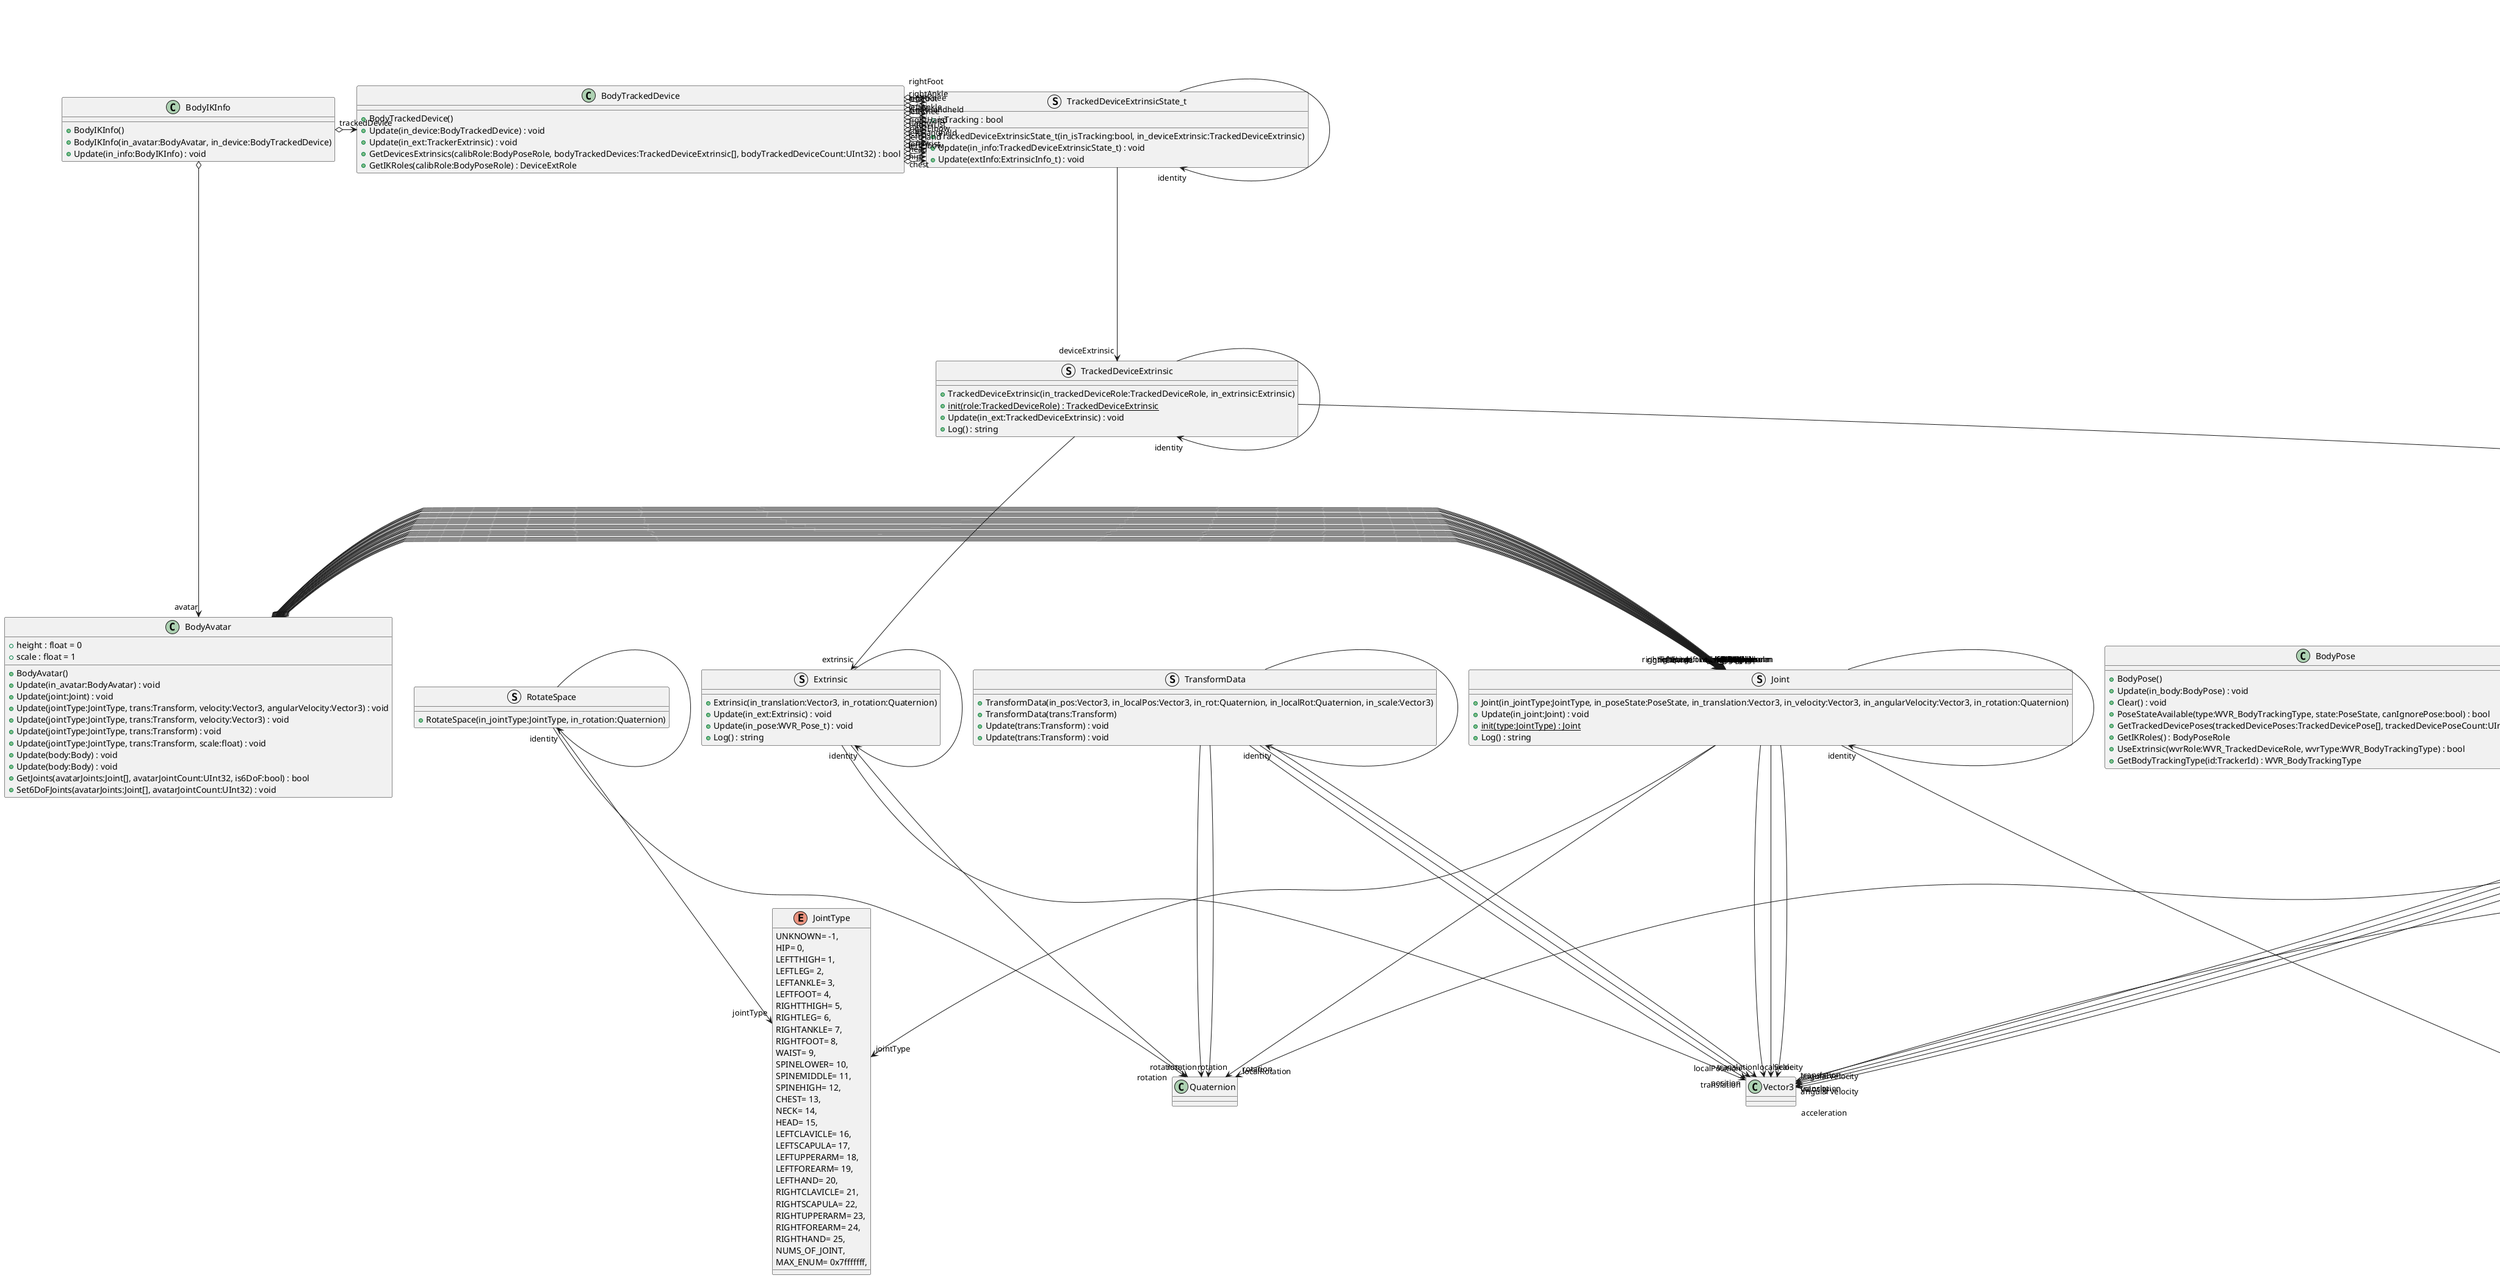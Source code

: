 @startuml
enum BodyTrackingResult {
    SUCCESS= 0,
    ERROR_IK_NOT_UPDATED= 1,
    ERROR_INVALID_ARGUMENT= 2,
    ERROR_IK_NOT_DESTROYED= 3,
    ERROR_BODYTRACKINGMODE_NOT_FOUND= 100,
    ERROR_TRACKER_AMOUNT_FAILED= 101,
    ERROR_SKELETONID_NOT_FOUND= 102,
    ERROR_INPUTPOSE_NOT_VALID= 103,
    ERROR_NOT_CALIBRATED= 104,
    ERROR_BODYTRACKINGMODE_NOT_ALIGNED= 105,
    ERROR_AVATAR_INIT_FAILED= 106,
    ERROR_CALIBRATE_FAILED= 107,
    ERROR_COMPUTE_FAILED= 108,
    ERROR_TABLE_STATIC= 109,
    ERROR_SOLVER_NOT_FOUND= 110,
    ERROR_NOT_INITIALIZATION= 111,
    ERROR_JOINT_NOT_FOUND= 112,
    ERROR_FATAL_ERROR= 255,
}
enum DeviceExtRole {
    Unknown= 0,
    Arm_Wrist= (UInt64)(1 << (Int32)TrackedDeviceRole.ROLE_HEAD
			| 1 << (Int32)TrackedDeviceRole.ROLE_LEFTWRIST | 1 << (Int32)TrackedDeviceRole.ROLE_RIGHTWRIST),
    UpperBody_Wrist= (UInt64)(Arm_Wrist | 1 << (Int32)TrackedDeviceRole.ROLE_HIP),
    FullBody_Wrist_Ankle= (UInt64)(UpperBody_Wrist | 1 << (Int32)TrackedDeviceRole.ROLE_LEFTANKLE | 1 << (Int32)TrackedDeviceRole.ROLE_RIGHTANKLE),
    FullBody_Wrist_Foot= (UInt64)(UpperBody_Wrist | 1 << (Int32)TrackedDeviceRole.ROLE_LEFTFOOT | 1 << (Int32)TrackedDeviceRole.ROLE_RIGHTFOOT),
    Arm_Handheld_Hand= (UInt64)(1 << (Int32)TrackedDeviceRole.ROLE_HEAD
			| 1 << (Int32)TrackedDeviceRole.ROLE_LEFTHAND | 1 << (Int32)TrackedDeviceRole.ROLE_RIGHTHAND
			| 1 << (Int32)TrackedDeviceRole.ROLE_LEFTHANDHELD | 1 << (Int32)TrackedDeviceRole.ROLE_RIGHTHANDHELD),
    UpperBody_Handheld_Hand= (UInt64)(Arm_Handheld_Hand | 1 << (Int32)TrackedDeviceRole.ROLE_HIP),
    FullBody_Handheld_Hand_Ankle= (UInt64)(UpperBody_Handheld_Hand | 1 << (Int32)TrackedDeviceRole.ROLE_LEFTANKLE | 1 << (Int32)TrackedDeviceRole.ROLE_RIGHTANKLE),
    FullBody_Handheld_Hand_Foot= (UInt64)(UpperBody_Handheld_Hand | 1 << (Int32)TrackedDeviceRole.ROLE_LEFTFOOT | 1 << (Int32)TrackedDeviceRole.ROLE_RIGHTFOOT),
    UpperBody_Handheld_Hand_Knee_Ankle= (UInt64)(UpperBody_Handheld_Hand
			| 1 << (Int32)TrackedDeviceRole.ROLE_LEFTKNEE | 1 << (Int32)TrackedDeviceRole.ROLE_RIGHTKNEE
			| 1 << (Int32)TrackedDeviceRole.ROLE_LEFTANKLE | 1 << (Int32)TrackedDeviceRole.ROLE_RIGHTANKLE),
}
enum BodyPoseRole {
    Unknown= 0,
    Arm_Wrist= (UInt64)(1 << (Int32)TrackedDeviceRole.ROLE_HEAD | 1 << (Int32)TrackedDeviceRole.ROLE_LEFTWRIST | 1 << (Int32)TrackedDeviceRole.ROLE_RIGHTWRIST),
    UpperBody_Wrist= (UInt64)(Arm_Wrist | 1 << (Int32)TrackedDeviceRole.ROLE_HIP),
    FullBody_Wrist_Ankle= (UInt64)(UpperBody_Wrist | 1 << (Int32)TrackedDeviceRole.ROLE_LEFTANKLE | 1 << (Int32)TrackedDeviceRole.ROLE_RIGHTANKLE),
    FullBody_Wrist_Foot= (UInt64)(UpperBody_Wrist | 1 << (Int32)TrackedDeviceRole.ROLE_LEFTFOOT | 1 << (Int32)TrackedDeviceRole.ROLE_RIGHTFOOT),
    Arm_Handheld= (UInt64)(1 << (Int32)TrackedDeviceRole.ROLE_HEAD | 1 << (Int32)TrackedDeviceRole.ROLE_LEFTHANDHELD | 1 << (Int32)TrackedDeviceRole.ROLE_RIGHTHANDHELD),
    UpperBody_Handheld= (UInt64)(Arm_Handheld | 1 << (Int32)TrackedDeviceRole.ROLE_HIP),
    FullBody_Handheld_Ankle= (UInt64)(UpperBody_Handheld | 1 << (Int32)TrackedDeviceRole.ROLE_LEFTANKLE | 1 << (Int32)TrackedDeviceRole.ROLE_RIGHTANKLE),
    FullBody_Handheld_Foot= (UInt64)(UpperBody_Handheld | 1 << (Int32)TrackedDeviceRole.ROLE_LEFTFOOT | 1 << (Int32)TrackedDeviceRole.ROLE_RIGHTFOOT),
    Arm_Hand= (UInt64)(1 << (Int32)TrackedDeviceRole.ROLE_HEAD | 1 << (Int32)TrackedDeviceRole.ROLE_LEFTHAND | 1 << (Int32)TrackedDeviceRole.ROLE_RIGHTHAND),
    UpperBody_Hand= (UInt64)(Arm_Hand | 1 << (Int32)TrackedDeviceRole.ROLE_HIP),
    FullBody_Hand_Ankle= (UInt64)(UpperBody_Hand | 1 << (Int32)TrackedDeviceRole.ROLE_LEFTANKLE | 1 << (Int32)TrackedDeviceRole.ROLE_RIGHTANKLE),
    FullBody_Hand_Foot= (UInt64)(UpperBody_Hand | 1 << (Int32)TrackedDeviceRole.ROLE_LEFTFOOT | 1 << (Int32)TrackedDeviceRole.ROLE_RIGHTFOOT),
    UpperBody_Handheld_Knee_Ankle= (UInt64)(UpperBody_Handheld
			| 1 << ((Int32)TrackedDeviceRole.ROLE_LEFTKNEE) | 1 << ((Int32)TrackedDeviceRole.ROLE_RIGHTKNEE)
			| 1 << (Int32)TrackedDeviceRole.ROLE_LEFTANKLE | 1 << (Int32)TrackedDeviceRole.ROLE_RIGHTANKLE),
    UpperBody_Hand_Knee_Ankle= (UInt64)(UpperBody_Hand
			| 1 << ((Int32)TrackedDeviceRole.ROLE_LEFTKNEE) | 1 << ((Int32)TrackedDeviceRole.ROLE_RIGHTKNEE)
			| 1 << (Int32)TrackedDeviceRole.ROLE_LEFTANKLE | 1 << (Int32)TrackedDeviceRole.ROLE_RIGHTANKLE),
}
struct TransformData {
    + TransformData(in_pos:Vector3, in_localPos:Vector3, in_rot:Quaternion, in_localRot:Quaternion, in_scale:Vector3)
    + TransformData(trans:Transform)
    + Update(trans:Transform) : void
    + Update(trans:Transform) : void
}
class BodyAvatar {
    + height : float = 0
    + scale : float = 1
    + BodyAvatar()
    + Update(in_avatar:BodyAvatar) : void
    + Update(joint:Joint) : void
    + Update(jointType:JointType, trans:Transform, velocity:Vector3, angularVelocity:Vector3) : void
    + Update(jointType:JointType, trans:Transform, velocity:Vector3) : void
    + Update(jointType:JointType, trans:Transform) : void
    + Update(jointType:JointType, trans:Transform, scale:float) : void
    + Update(body:Body) : void
    + Update(body:Body) : void
    + GetJoints(avatarJoints:Joint[], avatarJointCount:UInt32, is6DoF:bool) : bool
    + Set6DoFJoints(avatarJoints:Joint[], avatarJointCount:UInt32) : void
}
struct ExtrinsicVector4_t {
    + GetExtrinsic() : Extrinsic
    + ExtrinsicVector4_t(in_tra:Vector3, in_rot:Vector4)
    + Update(in_ext:ExtrinsicVector4_t) : void
    + Update(in_ext:Extrinsic) : void
    + Update(in_pose:WVR_Pose_t) : void
    + Log() : string
}
struct ExtrinsicInfo_t {
    + isTracking : bool
    + ExtrinsicInfo_t(in_isTracking:bool, in_extrinsic:ExtrinsicVector4_t)
    + Init() : void
    + Update(in_info:ExtrinsicInfo_t) : void
    + Update(in_ext:ExtrinsicVector4_t) : void
    + Update(pose:WVR_Pose_t) : void
    + Update(in_ext:Extrinsic) : void
    + printLog(prefix:string) : void
}
struct TrackedDeviceExtrinsicState_t {
    + isTracking : bool
    + TrackedDeviceExtrinsicState_t(in_isTracking:bool, in_deviceExtrinsic:TrackedDeviceExtrinsic)
    + Update(in_info:TrackedDeviceExtrinsicState_t) : void
    + Update(extInfo:ExtrinsicInfo_t) : void
}
class BodyTrackedDevice {
    + BodyTrackedDevice()
    + Update(in_device:BodyTrackedDevice) : void
    + Update(in_ext:TrackerExtrinsic) : void
    + GetDevicesExtrinsics(calibRole:BodyPoseRole, bodyTrackedDevices:TrackedDeviceExtrinsic[], bodyTrackedDeviceCount:UInt32) : bool
    + GetIKRoles(calibRole:BodyPoseRole) : DeviceExtRole
}
class BodyIKInfo {
    + BodyIKInfo()
    + BodyIKInfo(in_avatar:BodyAvatar, in_device:BodyTrackedDevice)
    + Update(in_info:BodyIKInfo) : void
}
struct TrackingInfos_t {
    + TrackingInfos_t(in_info:TrackingInfo_t[], in_size:UInt32)
    + Update(in_infos:TrackingInfos_t) : void
    + Update(in_info:TrackingInfo_t) : void
}
class BodyPose {
    + BodyPose()
    + Update(in_body:BodyPose) : void
    + Clear() : void
    + PoseStateAvailable(type:WVR_BodyTrackingType, state:PoseState, canIgnorePose:bool) : bool
    + GetTrackedDevicePoses(trackedDevicePoses:TrackedDevicePose[], trackedDevicePoseCount:UInt32) : bool
    + GetIKRoles() : BodyPoseRole
    + UseExtrinsic(wvrRole:WVR_TrackedDeviceRole, wvrType:WVR_BodyTrackingType) : bool
    + GetBodyTrackingType(id:TrackerId) : WVR_BodyTrackingType
}
struct BodyRotationSpace_t {
    + BodyRotationSpace_t(in_spaces:RotateSpace[], in_count:UInt32)
    + Update(in_brt:BodyRotationSpace_t) : void
}
enum JointType {
    UNKNOWN= -1,
    HIP= 0,
    LEFTTHIGH= 1,
    LEFTLEG= 2,
    LEFTANKLE= 3,
    LEFTFOOT= 4,
    RIGHTTHIGH= 5,
    RIGHTLEG= 6,
    RIGHTANKLE= 7,
    RIGHTFOOT= 8,
    WAIST= 9,
    SPINELOWER= 10,
    SPINEMIDDLE= 11,
    SPINEHIGH= 12,
    CHEST= 13,
    NECK= 14,
    HEAD= 15,
    LEFTCLAVICLE= 16,
    LEFTSCAPULA= 17,
    LEFTUPPERARM= 18,
    LEFTFOREARM= 19,
    LEFTHAND= 20,
    RIGHTCLAVICLE= 21,
    RIGHTSCAPULA= 22,
    RIGHTUPPERARM= 23,
    RIGHTFOREARM= 24,
    RIGHTHAND= 25,
    NUMS_OF_JOINT,
    MAX_ENUM= 0x7fffffff,
}
enum PoseState {
    NODATA= 0,
    ROTATION= 1 << 0,
    TRANSLATION= 1 << 1,
}
enum BodyTrackingMode {
    UNKNOWNMODE= -1,
    ARMIK= 0,
    UPPERBODYIK= 1,
    FULLBODYIK= 2,
    UPPERIKANDLEGFK= 3,
    SPINEIK= 4,
    LEGIK= 5,
    LEGFK= 6,
    SPINEIKANDLEGFK= 7,
    MAX= 0x7fffffff,
}
enum TrackedDeviceRole {
    ROLE_UNDEFINED= -1,
    ROLE_HIP= 0,
    ROLE_CHEST= 1,
    ROLE_HEAD= 2,
    ROLE_LEFTELBOW= 3,
    ROLE_LEFTWRIST= 4,
    ROLE_LEFTHAND= 5,
    ROLE_LEFTHANDHELD= 6,
    ROLE_RIGHTELBOW= 7,
    ROLE_RIGHTWRIST= 8,
    ROLE_RIGHTHAND= 9,
    ROLE_RIGHTHANDHELD= 10,
    ROLE_LEFTKNEE= 11,
    ROLE_LEFTANKLE= 12,
    ROLE_LEFTFOOT= 13,
    ROLE_RIGHTKNEE= 14,
    ROLE_RIGHTANKLE= 15,
    ROLE_RIGHTFOOT= 16,
    NUMS_OF_ROLE,
    ROLE_MAX= 0x7fffffff,
}
enum Result {
    SUCCESS= 0,
    ERROR_BODYTRACKINGMODE_NOT_FOUND= 100,
    ERROR_TRACKER_AMOUNT_FAILED= 101,
    ERROR_SKELETONID_NOT_FOUND= 102,
    ERROR_INPUTPOSE_NOT_VALID= 103,
    ERROR_NOT_CALIBRATED= 104,
    ERROR_BODYTRACKINGMODE_NOT_ALIGNED= 105,
    ERROR_AVATAR_INIT_FAILED= 200,
    ERROR_CALIBRATE_FAILED= 300,
    ERROR_COMPUTE_FAILED= 400,
    ERROR_TABLE_STATIC= 401,
    ERROR_SOLVER_NOT_FOUND= 402,
    ERROR_NOT_INITIALIZATION= 403,
    ERROR_JOINT_NOT_FOUND= 404,
    ERROR_FATAL_ERROR= 499,
    ERROR_MAX= 0x7fffffff,
}
enum TrackerDirection {
    NODIRECTION= -1,
    FORWARD= 0,
    BACKWARD= 1,
    RIGHT= 2,
    LEFT= 3,
}
enum AvatarType {
    TPOSE= 0,
    STANDARD_VRM= 1,
    OTHERS= 2,
}
enum CalibrationType {
    DEFAULTCALIBRATION=
			0,
    TOFFSETCALIBRATION=
			1,
    HEIGHTCALIBRATION= 2,
}
struct Joint {
    + Joint(in_jointType:JointType, in_poseState:PoseState, in_translation:Vector3, in_velocity:Vector3, in_angularVelocity:Vector3, in_rotation:Quaternion)
    + Update(in_joint:Joint) : void
    + {static} init(type:JointType) : Joint
    + Log() : string
}
struct Extrinsic {
    + Extrinsic(in_translation:Vector3, in_rotation:Quaternion)
    + Update(in_ext:Extrinsic) : void
    + Update(in_pose:WVR_Pose_t) : void
    + Log() : string
}
struct TrackedDeviceExtrinsic {
    + TrackedDeviceExtrinsic(in_trackedDeviceRole:TrackedDeviceRole, in_extrinsic:Extrinsic)
    + {static} init(role:TrackedDeviceRole) : TrackedDeviceExtrinsic
    + Update(in_ext:TrackedDeviceExtrinsic) : void
    + Log() : string
}
struct TrackedDevicePose {
    + TrackedDevicePose(in_trackedDeviceRole:TrackedDeviceRole, in_poseState:PoseState, in_translation:Vector3, in_velocity:Vector3, in_angularVelocity:Vector3, in_acceleration:Vector3, in_rotation:Quaternion)
    + Update(in_pose:TrackedDevicePose) : void
    + Log() : string
}
struct RotateSpace {
    + RotateSpace(in_jointType:JointType, in_rotation:Quaternion)
}
class fbt {
    + {static} <<extern>> InitBodyTracking(ts:UInt64, bodyTrackingMode:BodyTrackingMode, trackedDeviceExt:TrackedDeviceExtrinsic[], deviceCount:UInt32, avatarJoints:Joint[], avatarJointCount:UInt32, avatarHeight:float, skeletonId:int, avatarType:AvatarType) : Result
    + {static} InitBodyTrackingLog(ts:UInt64, bodyTrackingMode:BodyTrackingMode, trackedDeviceExt:TrackedDeviceExtrinsic[], deviceCount:UInt32, avatarJoints:Joint[], avatarJointCount:UInt32, avatarHeight:float, skeletonId:int, avatarType:AvatarType) : Result
    + {static} <<extern>> InitDefaultBodyTracking(ts:UInt64, bodyTrackingMode:BodyTrackingMode, trackedDeviceExt:TrackedDeviceExtrinsic[], deviceCount:UInt32, skeletonId:int) : Result
    + {static} <<extern>> CalibrateBodyTracking(ts:UInt64, skeletonId:int, userHeight:float, bodyTrackingMode:BodyTrackingMode, trackedDevicePose:TrackedDevicePose[], deviceCount:UInt32, scale:float, calibrationType:CalibrationType) : Result
    + {static} CalibrateBodyTrackingLog(ts:UInt64, skeletonId:int, userHeight:float, bodyTrackingMode:BodyTrackingMode, trackedDevicePose:TrackedDevicePose[], deviceCount:UInt32, scale:float, calibrationType:CalibrationType) : Result
    + {static} <<extern>> GetOutputJointCount(ts:UInt64, skeletonId:int, jointCount:UInt32) : Result
    + {static} <<extern>> UpdateBodyTracking(ts:UInt64, skeletonId:int, trackedDevicePose:TrackedDevicePose[], deviceCount:UInt32, outJoint:Joint[], jointCount:UInt32) : Result
    + {static} UpdateBodyTrackingLog(ts:UInt64, skeletonId:int, trackedDevicePose:TrackedDevicePose[], deviceCount:UInt32, outJoint:Joint[], jointCount:UInt32) : Result
    + {static} <<extern>> DestroyBodyTracking(ts:UInt64, skeletonId:int) : Result
    + {static} <<extern>> GetDefaultSkeletonJointCount(jointCount:UInt32) : Result
    + {static} <<extern>> GetDefaultSkeletonRotateSpace(rotateSpace:RotateSpace[], jointCount:UInt32) : Result
}
class BodyTrackingUtils <<static>> {
    + {static} isZero(qua:Quaternion) : bool
    + {static} Validate(qua:Quaternion) : void
    + {static} Update(qua:Quaternion, in_qua:Quaternion) : void
    + {static} GetQuaternionDiff(src:Quaternion, dst:Quaternion, diff:Quaternion) : bool
    + {static} Update(qua:Quaternion, vec:Vector4) : void
    + {static} Update(vec:Vector4, qua:Quaternion) : void
    + {static} Name(role:WVR_TrackedDeviceRole) : string
    + {static} Name(role:TrackedDeviceRole) : string
    + {static} Name(role:DeviceExtRole) : string
    + {static} Name(role:BodyPoseRole) : string
    + {static} Name(type:WVR_BodyTrackingType) : string
    + {static} Name(role:TrackerRole) : string
    + {static} Name(mode:BodyTrackingMode) : string
    + {static} Name(result:BodyTrackingResult) : string
    + {static} Name(type:JointType) : string
    + {static} Name(type:CalibrationType) : string
    + {static} Type(result:Result) : BodyTrackingResult
    + {static} Role(role:WVR_TrackedDeviceRole) : TrackedDeviceRole
    + {static} Update(joint:Joint, ext:Extrinsic) : void
    + {static} GetTimeStamp(bflag:bool) : UInt64
    + {static} GetBodyPoseRole(trackedDevicePoses:TrackedDevicePose[], trackedDevicePoseCount:UInt32) : BodyPoseRole
    + {static} MatchBodyTrackingMode(mode:BodyTrackingMode, poseRole:BodyPoseRole) : bool
    + {static} UseDeviceExtrinsic(calibRole:BodyPoseRole, wvrRole:WVR_TrackedDeviceRole, wvrType:WVR_BodyTrackingType) : bool
    + {static} GetDeviceExtRole(calibRole:BodyPoseRole, bodyTrackedDevices:TrackedDeviceExtrinsic[], bodyTrackedDeviceCount:UInt32) : DeviceExtRole
    + {static} MatchBodyTrackingMode(mode:BodyTrackingMode, extRole:DeviceExtRole) : bool
}
struct TrackingInfo_t {
    + TrackingInfo_t(in_type:WVR_BodyTrackingType, in_ids:UInt32[], in_count:UInt32)
    + Update(in_info:TrackingInfo_t) : void
}
TransformData --> "position" Vector3
TransformData --> "localPosition" Vector3
TransformData --> "rotation" Quaternion
TransformData --> "localRotation" Quaternion
TransformData --> "localScale" Vector3
TransformData --> "identity" TransformData
BodyAvatar o-> "hip" Joint
BodyAvatar o-> "leftThigh" Joint
BodyAvatar o-> "leftLeg" Joint
BodyAvatar o-> "leftAnkle" Joint
BodyAvatar o-> "leftFoot" Joint
BodyAvatar o-> "rightThigh" Joint
BodyAvatar o-> "rightLeg" Joint
BodyAvatar o-> "rightAnkle" Joint
BodyAvatar o-> "rightFoot" Joint
BodyAvatar o-> "waist" Joint
BodyAvatar o-> "spineLower" Joint
BodyAvatar o-> "spineMiddle" Joint
BodyAvatar o-> "spineHigh" Joint
BodyAvatar o-> "chest" Joint
BodyAvatar o-> "neck" Joint
BodyAvatar o-> "head" Joint
BodyAvatar o-> "leftClavicle" Joint
BodyAvatar o-> "leftScapula" Joint
BodyAvatar o-> "leftUpperarm" Joint
BodyAvatar o-> "leftForearm" Joint
BodyAvatar o-> "leftHand" Joint
BodyAvatar o-> "rightClavicle" Joint
BodyAvatar o-> "rightScapula" Joint
BodyAvatar o-> "rightUpperarm" Joint
BodyAvatar o-> "rightForearm" Joint
BodyAvatar o-> "rightHand" Joint
ExtrinsicVector4_t --> "translation" Vector3
ExtrinsicVector4_t --> "rotation" Vector4
ExtrinsicVector4_t --> "identity" ExtrinsicVector4_t
ExtrinsicInfo_t --> "extrinsic" ExtrinsicVector4_t
ExtrinsicInfo_t --> "identity" ExtrinsicInfo_t
TrackedDeviceExtrinsicState_t --> "deviceExtrinsic" TrackedDeviceExtrinsic
TrackedDeviceExtrinsicState_t --> "identity" TrackedDeviceExtrinsicState_t
BodyTrackedDevice o-> "hip" TrackedDeviceExtrinsicState_t
BodyTrackedDevice o-> "chest" TrackedDeviceExtrinsicState_t
BodyTrackedDevice o-> "head" TrackedDeviceExtrinsicState_t
BodyTrackedDevice o-> "leftElbow" TrackedDeviceExtrinsicState_t
BodyTrackedDevice o-> "leftWrist" TrackedDeviceExtrinsicState_t
BodyTrackedDevice o-> "leftHand" TrackedDeviceExtrinsicState_t
BodyTrackedDevice o-> "leftHandheld" TrackedDeviceExtrinsicState_t
BodyTrackedDevice o-> "rightElbow" TrackedDeviceExtrinsicState_t
BodyTrackedDevice o-> "rightWrist" TrackedDeviceExtrinsicState_t
BodyTrackedDevice o-> "rightHand" TrackedDeviceExtrinsicState_t
BodyTrackedDevice o-> "rightHandheld" TrackedDeviceExtrinsicState_t
BodyTrackedDevice o-> "leftKnee" TrackedDeviceExtrinsicState_t
BodyTrackedDevice o-> "leftAnkle" TrackedDeviceExtrinsicState_t
BodyTrackedDevice o-> "leftFoot" TrackedDeviceExtrinsicState_t
BodyTrackedDevice o-> "rightKnee" TrackedDeviceExtrinsicState_t
BodyTrackedDevice o-> "rightAnkle" TrackedDeviceExtrinsicState_t
BodyTrackedDevice o-> "rightFoot" TrackedDeviceExtrinsicState_t
BodyIKInfo o-> "avatar" BodyAvatar
BodyIKInfo o-> "trackedDevice" BodyTrackedDevice
TrackingInfos_t --> "size" UInt32
BodyPose o-> "hip" TrackedDevicePose
BodyPose o-> "chest" TrackedDevicePose
BodyPose o-> "head" TrackedDevicePose
BodyPose o-> "leftElbow" TrackedDevicePose
BodyPose o-> "leftWrist" TrackedDevicePose
BodyPose o-> "leftHand" TrackedDevicePose
BodyPose o-> "leftHandheld" TrackedDevicePose
BodyPose o-> "rightElbow" TrackedDevicePose
BodyPose o-> "rightWrist" TrackedDevicePose
BodyPose o-> "rightHand" TrackedDevicePose
BodyPose o-> "rightHandheld" TrackedDevicePose
BodyPose o-> "leftKnee" TrackedDevicePose
BodyPose o-> "leftAnkle" TrackedDevicePose
BodyPose o-> "leftFoot" TrackedDevicePose
BodyPose o-> "rightKnee" TrackedDevicePose
BodyPose o-> "rightAnkle" TrackedDevicePose
BodyPose o-> "rightFoot" TrackedDevicePose
BodyRotationSpace_t --> "count" UInt32
Joint --> "jointType" JointType
Joint --> "poseState" PoseState
Joint --> "translation" Vector3
Joint --> "velocity" Vector3
Joint --> "angularVelocity" Vector3
Joint --> "rotation" Quaternion
Joint --> "identity" Joint
Extrinsic --> "translation" Vector3
Extrinsic --> "rotation" Quaternion
Extrinsic --> "identity" Extrinsic
TrackedDeviceExtrinsic --> "trackedDeviceRole" TrackedDeviceRole
TrackedDeviceExtrinsic --> "extrinsic" Extrinsic
TrackedDeviceExtrinsic --> "identity" TrackedDeviceExtrinsic
TrackedDevicePose --> "trackedDeviceRole" TrackedDeviceRole
TrackedDevicePose --> "poseState" PoseState
TrackedDevicePose --> "translation" Vector3
TrackedDevicePose --> "velocity" Vector3
TrackedDevicePose --> "angularVelocity" Vector3
TrackedDevicePose --> "acceleration" Vector3
TrackedDevicePose --> "rotation" Quaternion
TrackedDevicePose --> "identity" TrackedDevicePose
RotateSpace --> "jointType" JointType
RotateSpace --> "rotation" Quaternion
RotateSpace --> "identity" RotateSpace
TrackingInfos_t +-- TrackingInfo_t
TrackingInfo_t --> "type" WVR_BodyTrackingType
TrackingInfo_t --> "count" UInt32
@enduml
